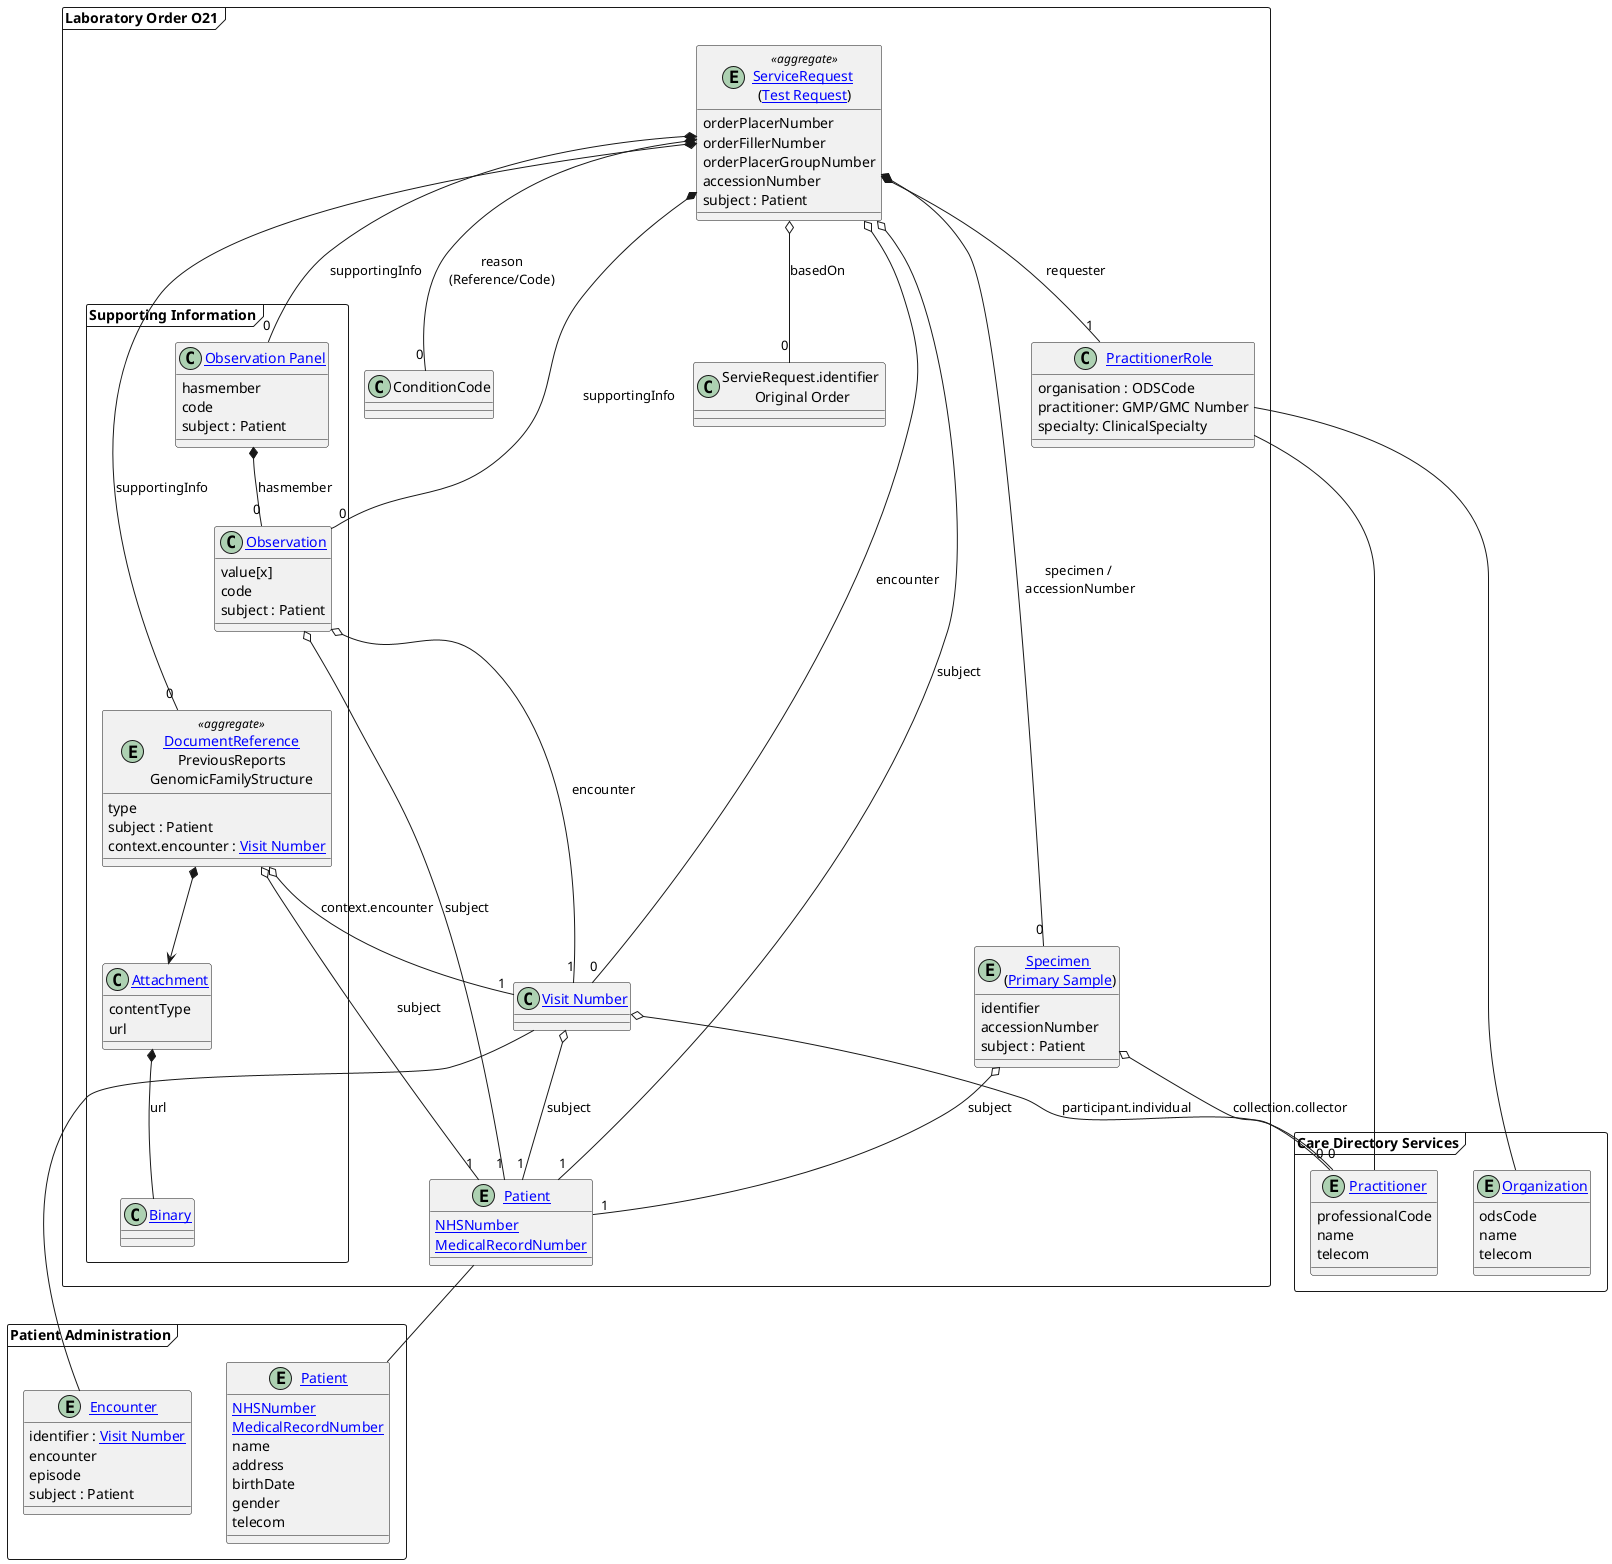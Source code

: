  @startuml

  skinparam svgDimensionStyle false


    frame "Laboratory Order O21" as Composition {
      entity "[[StructureDefinition-Patient.html Patient]]" as PID {
      [[StructureDefinition-NHSNumber.html NHSNumber]]
      [[StructureDefinition-MedicalRecordNumber.html MedicalRecordNumber]]
      }




      entity "[[StructureDefinition-ServiceRequest.html ServiceRequest]] \n([[https://simplifier.net/guide/fhir-genomics-implementation-guide/Home/Design/Clinicalheadings#Test-Request Test Request]])" as ORC <<aggregate>> {
      orderPlacerNumber
      orderFillerNumber
      orderPlacerGroupNumber
      accessionNumber
      subject : Patient
      }

      entity "[[StructureDefinition-Specimen.html Specimen]] \n([[https://simplifier.net/guide/fhir-genomics-implementation-guide/Home/Design/Clinicalheadings#Primary-Sample Primary Sample]])" as SPM {
      identifier
      accessionNumber
      subject : Patient
      }

      class "ConditionCode" as DG1

      class "[[StructureDefinition-PractitionerRole.html PractitionerRole]]" as STF {
       organisation : ODSCode
       practitioner: GMP/GMC Number
       specialty: ClinicalSpecialty
      }

      class "ServieRequest.identifier \nOriginal Order" as previous {

      }


      frame "Supporting Information" as supportingInfo {



        class "[[StructureDefinition-Observation.html Observation]]" as OBX1 {
        value[x]
        code
        subject : Patient
        }


        class "[[StructureDefinition-Observation-Panel.html Observation Panel]]" as panel {
        hasmember
        code
        subject : Patient
        }

        entity "[[StructureDefinition-DocumentReference.html DocumentReference]]\nPreviousReports\nGenomicFamilyStructure" as documentReference <<aggregate>> {
           type
           subject : Patient
           context.encounter : [[StructureDefinition-VisitNumber.html Visit Number]]
        }

        class "[[StructureDefinition-NWAttachment.html Attachment]]" as attachment {
         contentType
          url
        }

        class "[[StructureDefinition-Binary.html Binary]]" as binary

      }

      class "[[StructureDefinition-VisitNumber.html Visit Number]]" as PV1

      documentReference *-d-> attachment

      attachment *-- binary : url

      panel *-d- "0" OBX1: hasmember

      OBX1 -d[hidden]- documentReference

   }

  frame "Patient Administration" {

   entity "[[StructureDefinition-Encounter.html Encounter]]" as encounter {
      identifier : [[StructureDefinition-VisitNumber.html Visit Number]]
      encounter
      episode
      subject : Patient
      }

      entity "[[StructureDefinition-Patient.html Patient]]" as patient {
       [[StructureDefinition-NHSNumber.html NHSNumber]]
        [[StructureDefinition-MedicalRecordNumber.html MedicalRecordNumber]]
        name
        address
        birthDate
        gender
        telecom
      }


  }

  frame "Care Directory Services" {

    entity "[[StructureDefinition-Practitioner.html Practitioner]]" as practitioner {
    professionalCode
    name
    telecom
    }

    entity "[[StructureDefinition-Organization.html Organization]]" as organisation {
     odsCode
     name
     telecom
    }

  }



  ORC *-- "0" SPM : specimen /\n accessionNumber
  ORC o-- "1" PID : subject
  ORC o-- "0" PV1 : encounter
  ORC *-- "0" DG1 : reason\n(Reference/Code)
  ORC o-- "0" previous: basedOn
  ORC *-- "0" OBX1: supportingInfo
  ORC *-- "0" panel: supportingInfo
  ORC *-- "0" documentReference: supportingInfo
  ORC *-- "1" STF: requester
  SPM o-- "0" practitioner: collection.collector
  PV1 o-- "0" practitioner: participant.individual
  PV1 o-- "1" PID : subject
  SPM o-- "1" PID : subject
  documentReference o-- "1" PID : subject
  OBX1 o-- "1" PID : subject

  documentReference o-- "1" PV1 : context.encounter

  OBX1 o-- "1" PV1 : encounter

  PV1 -- encounter
  PID -- patient
  STF -- practitioner
  STF -- organisation


  @enduml
